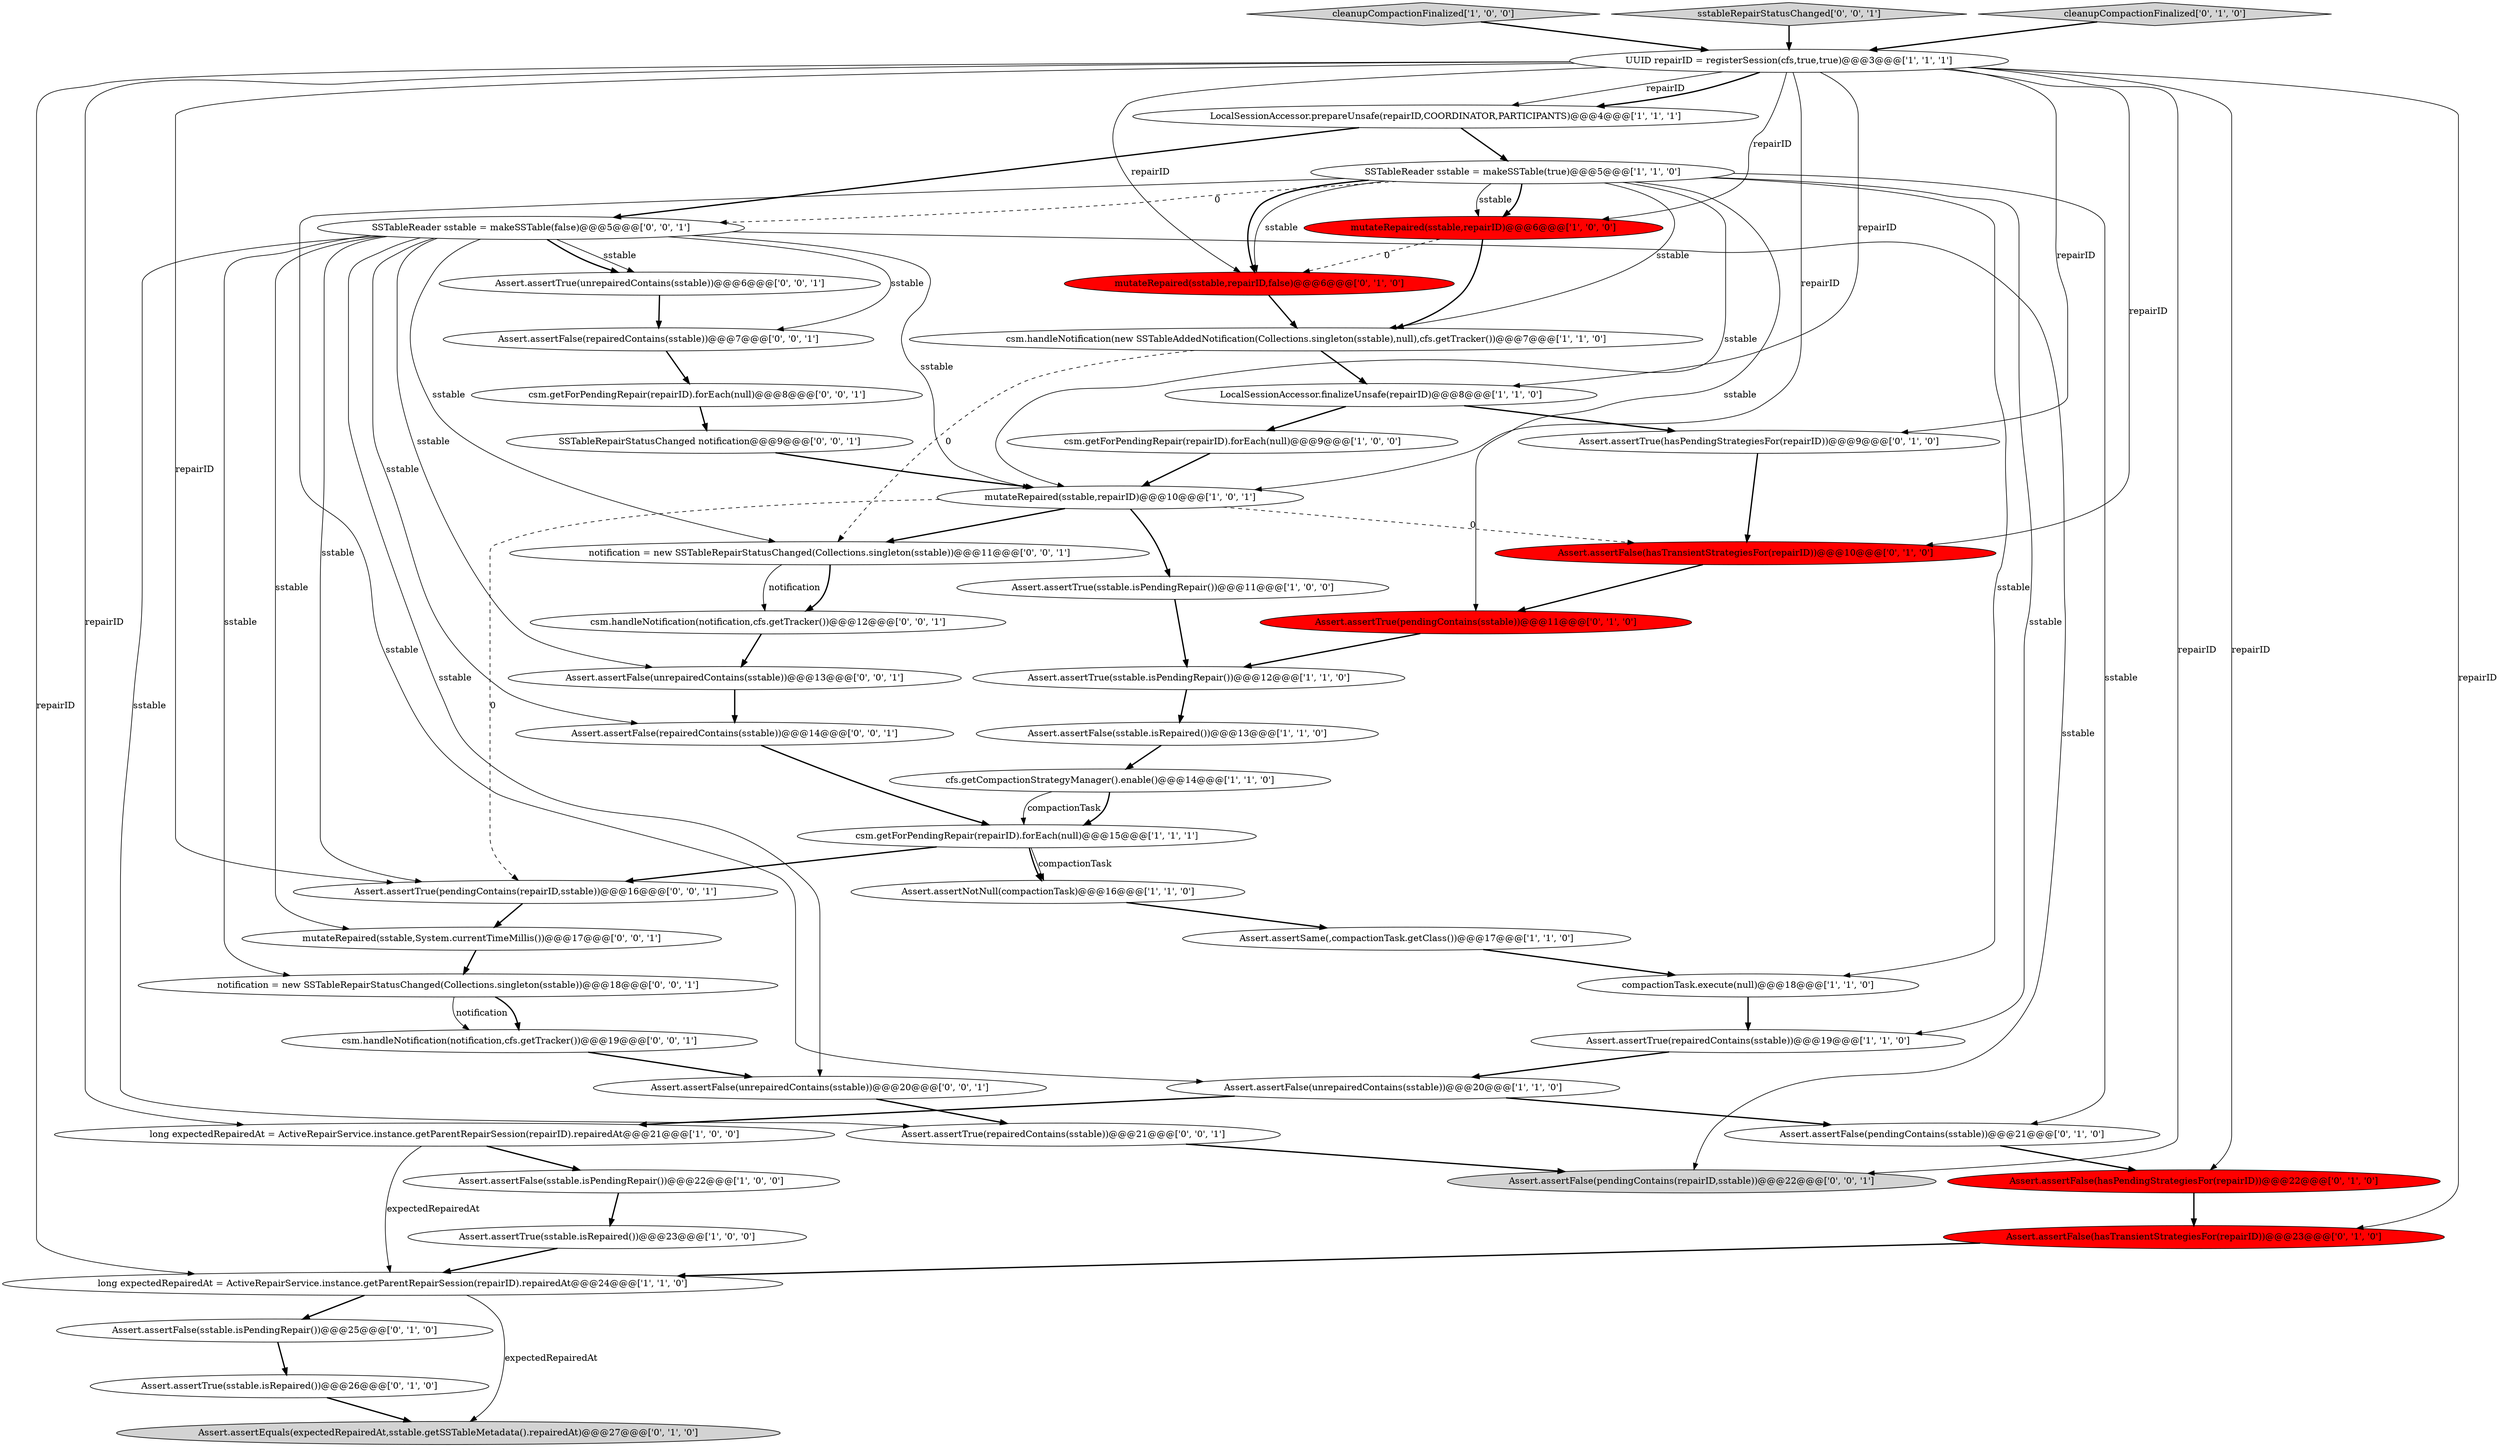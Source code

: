 digraph {
33 [style = filled, label = "Assert.assertTrue(pendingContains(sstable))@@@11@@@['0', '1', '0']", fillcolor = red, shape = ellipse image = "AAA1AAABBB2BBB"];
35 [style = filled, label = "Assert.assertFalse(repairedContains(sstable))@@@7@@@['0', '0', '1']", fillcolor = white, shape = ellipse image = "AAA0AAABBB3BBB"];
8 [style = filled, label = "cleanupCompactionFinalized['1', '0', '0']", fillcolor = lightgray, shape = diamond image = "AAA0AAABBB1BBB"];
17 [style = filled, label = "SSTableReader sstable = makeSSTable(true)@@@5@@@['1', '1', '0']", fillcolor = white, shape = ellipse image = "AAA0AAABBB1BBB"];
49 [style = filled, label = "SSTableReader sstable = makeSSTable(false)@@@5@@@['0', '0', '1']", fillcolor = white, shape = ellipse image = "AAA0AAABBB3BBB"];
31 [style = filled, label = "Assert.assertTrue(sstable.isRepaired())@@@26@@@['0', '1', '0']", fillcolor = white, shape = ellipse image = "AAA0AAABBB2BBB"];
44 [style = filled, label = "csm.handleNotification(notification,cfs.getTracker())@@@19@@@['0', '0', '1']", fillcolor = white, shape = ellipse image = "AAA0AAABBB3BBB"];
39 [style = filled, label = "SSTableRepairStatusChanged notification@@@9@@@['0', '0', '1']", fillcolor = white, shape = ellipse image = "AAA0AAABBB3BBB"];
26 [style = filled, label = "Assert.assertEquals(expectedRepairedAt,sstable.getSSTableMetadata().repairedAt)@@@27@@@['0', '1', '0']", fillcolor = lightgray, shape = ellipse image = "AAA0AAABBB2BBB"];
45 [style = filled, label = "sstableRepairStatusChanged['0', '0', '1']", fillcolor = lightgray, shape = diamond image = "AAA0AAABBB3BBB"];
27 [style = filled, label = "Assert.assertFalse(hasTransientStrategiesFor(repairID))@@@10@@@['0', '1', '0']", fillcolor = red, shape = ellipse image = "AAA1AAABBB2BBB"];
28 [style = filled, label = "Assert.assertFalse(hasPendingStrategiesFor(repairID))@@@22@@@['0', '1', '0']", fillcolor = red, shape = ellipse image = "AAA1AAABBB2BBB"];
21 [style = filled, label = "cfs.getCompactionStrategyManager().enable()@@@14@@@['1', '1', '0']", fillcolor = white, shape = ellipse image = "AAA0AAABBB1BBB"];
3 [style = filled, label = "Assert.assertFalse(sstable.isRepaired())@@@13@@@['1', '1', '0']", fillcolor = white, shape = ellipse image = "AAA0AAABBB1BBB"];
42 [style = filled, label = "csm.getForPendingRepair(repairID).forEach(null)@@@8@@@['0', '0', '1']", fillcolor = white, shape = ellipse image = "AAA0AAABBB3BBB"];
48 [style = filled, label = "notification = new SSTableRepairStatusChanged(Collections.singleton(sstable))@@@18@@@['0', '0', '1']", fillcolor = white, shape = ellipse image = "AAA0AAABBB3BBB"];
1 [style = filled, label = "Assert.assertTrue(sstable.isPendingRepair())@@@11@@@['1', '0', '0']", fillcolor = white, shape = ellipse image = "AAA0AAABBB1BBB"];
16 [style = filled, label = "Assert.assertSame(,compactionTask.getClass())@@@17@@@['1', '1', '0']", fillcolor = white, shape = ellipse image = "AAA0AAABBB1BBB"];
43 [style = filled, label = "Assert.assertFalse(unrepairedContains(sstable))@@@20@@@['0', '0', '1']", fillcolor = white, shape = ellipse image = "AAA0AAABBB3BBB"];
36 [style = filled, label = "Assert.assertFalse(unrepairedContains(sstable))@@@13@@@['0', '0', '1']", fillcolor = white, shape = ellipse image = "AAA0AAABBB3BBB"];
7 [style = filled, label = "UUID repairID = registerSession(cfs,true,true)@@@3@@@['1', '1', '1']", fillcolor = white, shape = ellipse image = "AAA0AAABBB1BBB"];
11 [style = filled, label = "Assert.assertNotNull(compactionTask)@@@16@@@['1', '1', '0']", fillcolor = white, shape = ellipse image = "AAA0AAABBB1BBB"];
2 [style = filled, label = "mutateRepaired(sstable,repairID)@@@10@@@['1', '0', '1']", fillcolor = white, shape = ellipse image = "AAA0AAABBB1BBB"];
41 [style = filled, label = "Assert.assertFalse(repairedContains(sstable))@@@14@@@['0', '0', '1']", fillcolor = white, shape = ellipse image = "AAA0AAABBB3BBB"];
50 [style = filled, label = "Assert.assertFalse(pendingContains(repairID,sstable))@@@22@@@['0', '0', '1']", fillcolor = lightgray, shape = ellipse image = "AAA0AAABBB3BBB"];
4 [style = filled, label = "LocalSessionAccessor.prepareUnsafe(repairID,COORDINATOR,PARTICIPANTS)@@@4@@@['1', '1', '1']", fillcolor = white, shape = ellipse image = "AAA0AAABBB1BBB"];
12 [style = filled, label = "Assert.assertFalse(sstable.isPendingRepair())@@@22@@@['1', '0', '0']", fillcolor = white, shape = ellipse image = "AAA0AAABBB1BBB"];
14 [style = filled, label = "Assert.assertFalse(unrepairedContains(sstable))@@@20@@@['1', '1', '0']", fillcolor = white, shape = ellipse image = "AAA0AAABBB1BBB"];
46 [style = filled, label = "csm.handleNotification(notification,cfs.getTracker())@@@12@@@['0', '0', '1']", fillcolor = white, shape = ellipse image = "AAA0AAABBB3BBB"];
22 [style = filled, label = "long expectedRepairedAt = ActiveRepairService.instance.getParentRepairSession(repairID).repairedAt@@@21@@@['1', '0', '0']", fillcolor = white, shape = ellipse image = "AAA0AAABBB1BBB"];
18 [style = filled, label = "long expectedRepairedAt = ActiveRepairService.instance.getParentRepairSession(repairID).repairedAt@@@24@@@['1', '1', '0']", fillcolor = white, shape = ellipse image = "AAA0AAABBB1BBB"];
25 [style = filled, label = "Assert.assertFalse(hasTransientStrategiesFor(repairID))@@@23@@@['0', '1', '0']", fillcolor = red, shape = ellipse image = "AAA1AAABBB2BBB"];
34 [style = filled, label = "Assert.assertTrue(repairedContains(sstable))@@@21@@@['0', '0', '1']", fillcolor = white, shape = ellipse image = "AAA0AAABBB3BBB"];
20 [style = filled, label = "csm.getForPendingRepair(repairID).forEach(null)@@@15@@@['1', '1', '1']", fillcolor = white, shape = ellipse image = "AAA0AAABBB1BBB"];
37 [style = filled, label = "Assert.assertTrue(pendingContains(repairID,sstable))@@@16@@@['0', '0', '1']", fillcolor = white, shape = ellipse image = "AAA0AAABBB3BBB"];
24 [style = filled, label = "cleanupCompactionFinalized['0', '1', '0']", fillcolor = lightgray, shape = diamond image = "AAA0AAABBB2BBB"];
6 [style = filled, label = "csm.handleNotification(new SSTableAddedNotification(Collections.singleton(sstable),null),cfs.getTracker())@@@7@@@['1', '1', '0']", fillcolor = white, shape = ellipse image = "AAA0AAABBB1BBB"];
0 [style = filled, label = "mutateRepaired(sstable,repairID)@@@6@@@['1', '0', '0']", fillcolor = red, shape = ellipse image = "AAA1AAABBB1BBB"];
13 [style = filled, label = "compactionTask.execute(null)@@@18@@@['1', '1', '0']", fillcolor = white, shape = ellipse image = "AAA0AAABBB1BBB"];
23 [style = filled, label = "Assert.assertTrue(hasPendingStrategiesFor(repairID))@@@9@@@['0', '1', '0']", fillcolor = white, shape = ellipse image = "AAA0AAABBB2BBB"];
32 [style = filled, label = "Assert.assertFalse(sstable.isPendingRepair())@@@25@@@['0', '1', '0']", fillcolor = white, shape = ellipse image = "AAA0AAABBB2BBB"];
19 [style = filled, label = "csm.getForPendingRepair(repairID).forEach(null)@@@9@@@['1', '0', '0']", fillcolor = white, shape = ellipse image = "AAA0AAABBB1BBB"];
5 [style = filled, label = "Assert.assertTrue(sstable.isRepaired())@@@23@@@['1', '0', '0']", fillcolor = white, shape = ellipse image = "AAA0AAABBB1BBB"];
9 [style = filled, label = "LocalSessionAccessor.finalizeUnsafe(repairID)@@@8@@@['1', '1', '0']", fillcolor = white, shape = ellipse image = "AAA0AAABBB1BBB"];
29 [style = filled, label = "mutateRepaired(sstable,repairID,false)@@@6@@@['0', '1', '0']", fillcolor = red, shape = ellipse image = "AAA1AAABBB2BBB"];
15 [style = filled, label = "Assert.assertTrue(sstable.isPendingRepair())@@@12@@@['1', '1', '0']", fillcolor = white, shape = ellipse image = "AAA0AAABBB1BBB"];
38 [style = filled, label = "mutateRepaired(sstable,System.currentTimeMillis())@@@17@@@['0', '0', '1']", fillcolor = white, shape = ellipse image = "AAA0AAABBB3BBB"];
47 [style = filled, label = "Assert.assertTrue(unrepairedContains(sstable))@@@6@@@['0', '0', '1']", fillcolor = white, shape = ellipse image = "AAA0AAABBB3BBB"];
30 [style = filled, label = "Assert.assertFalse(pendingContains(sstable))@@@21@@@['0', '1', '0']", fillcolor = white, shape = ellipse image = "AAA0AAABBB2BBB"];
40 [style = filled, label = "notification = new SSTableRepairStatusChanged(Collections.singleton(sstable))@@@11@@@['0', '0', '1']", fillcolor = white, shape = ellipse image = "AAA0AAABBB3BBB"];
10 [style = filled, label = "Assert.assertTrue(repairedContains(sstable))@@@19@@@['1', '1', '0']", fillcolor = white, shape = ellipse image = "AAA0AAABBB1BBB"];
49->35 [style = solid, label="sstable"];
12->5 [style = bold, label=""];
17->14 [style = solid, label="sstable"];
7->4 [style = solid, label="repairID"];
49->41 [style = solid, label="sstable"];
22->18 [style = solid, label="expectedRepairedAt"];
34->50 [style = bold, label=""];
41->20 [style = bold, label=""];
45->7 [style = bold, label=""];
7->18 [style = solid, label="repairID"];
29->6 [style = bold, label=""];
30->28 [style = bold, label=""];
37->38 [style = bold, label=""];
20->37 [style = bold, label=""];
18->32 [style = bold, label=""];
28->25 [style = bold, label=""];
49->2 [style = solid, label="sstable"];
7->22 [style = solid, label="repairID"];
27->33 [style = bold, label=""];
11->16 [style = bold, label=""];
14->30 [style = bold, label=""];
36->41 [style = bold, label=""];
10->14 [style = bold, label=""];
33->15 [style = bold, label=""];
18->26 [style = solid, label="expectedRepairedAt"];
14->22 [style = bold, label=""];
2->27 [style = dashed, label="0"];
46->36 [style = bold, label=""];
19->2 [style = bold, label=""];
48->44 [style = bold, label=""];
17->13 [style = solid, label="sstable"];
49->40 [style = solid, label="sstable"];
7->28 [style = solid, label="repairID"];
17->30 [style = solid, label="sstable"];
2->37 [style = dashed, label="0"];
7->29 [style = solid, label="repairID"];
7->25 [style = solid, label="repairID"];
49->47 [style = solid, label="sstable"];
21->20 [style = solid, label="compactionTask"];
7->23 [style = solid, label="repairID"];
20->11 [style = solid, label="compactionTask"];
49->37 [style = solid, label="sstable"];
24->7 [style = bold, label=""];
43->34 [style = bold, label=""];
32->31 [style = bold, label=""];
13->10 [style = bold, label=""];
49->48 [style = solid, label="sstable"];
16->13 [style = bold, label=""];
4->17 [style = bold, label=""];
35->42 [style = bold, label=""];
2->1 [style = bold, label=""];
17->33 [style = solid, label="sstable"];
42->39 [style = bold, label=""];
25->18 [style = bold, label=""];
49->36 [style = solid, label="sstable"];
5->18 [style = bold, label=""];
6->40 [style = dashed, label="0"];
7->4 [style = bold, label=""];
38->48 [style = bold, label=""];
15->3 [style = bold, label=""];
49->43 [style = solid, label="sstable"];
49->34 [style = solid, label="sstable"];
7->0 [style = solid, label="repairID"];
7->27 [style = solid, label="repairID"];
31->26 [style = bold, label=""];
17->10 [style = solid, label="sstable"];
17->0 [style = bold, label=""];
49->38 [style = solid, label="sstable"];
39->2 [style = bold, label=""];
40->46 [style = solid, label="notification"];
0->29 [style = dashed, label="0"];
9->19 [style = bold, label=""];
3->21 [style = bold, label=""];
17->2 [style = solid, label="sstable"];
17->29 [style = solid, label="sstable"];
20->11 [style = bold, label=""];
49->50 [style = solid, label="sstable"];
17->0 [style = solid, label="sstable"];
7->50 [style = solid, label="repairID"];
48->44 [style = solid, label="notification"];
23->27 [style = bold, label=""];
0->6 [style = bold, label=""];
17->6 [style = solid, label="sstable"];
1->15 [style = bold, label=""];
7->9 [style = solid, label="repairID"];
7->37 [style = solid, label="repairID"];
2->40 [style = bold, label=""];
17->49 [style = dashed, label="0"];
47->35 [style = bold, label=""];
44->43 [style = bold, label=""];
8->7 [style = bold, label=""];
49->47 [style = bold, label=""];
40->46 [style = bold, label=""];
9->23 [style = bold, label=""];
21->20 [style = bold, label=""];
4->49 [style = bold, label=""];
22->12 [style = bold, label=""];
7->2 [style = solid, label="repairID"];
6->9 [style = bold, label=""];
17->29 [style = bold, label=""];
}
